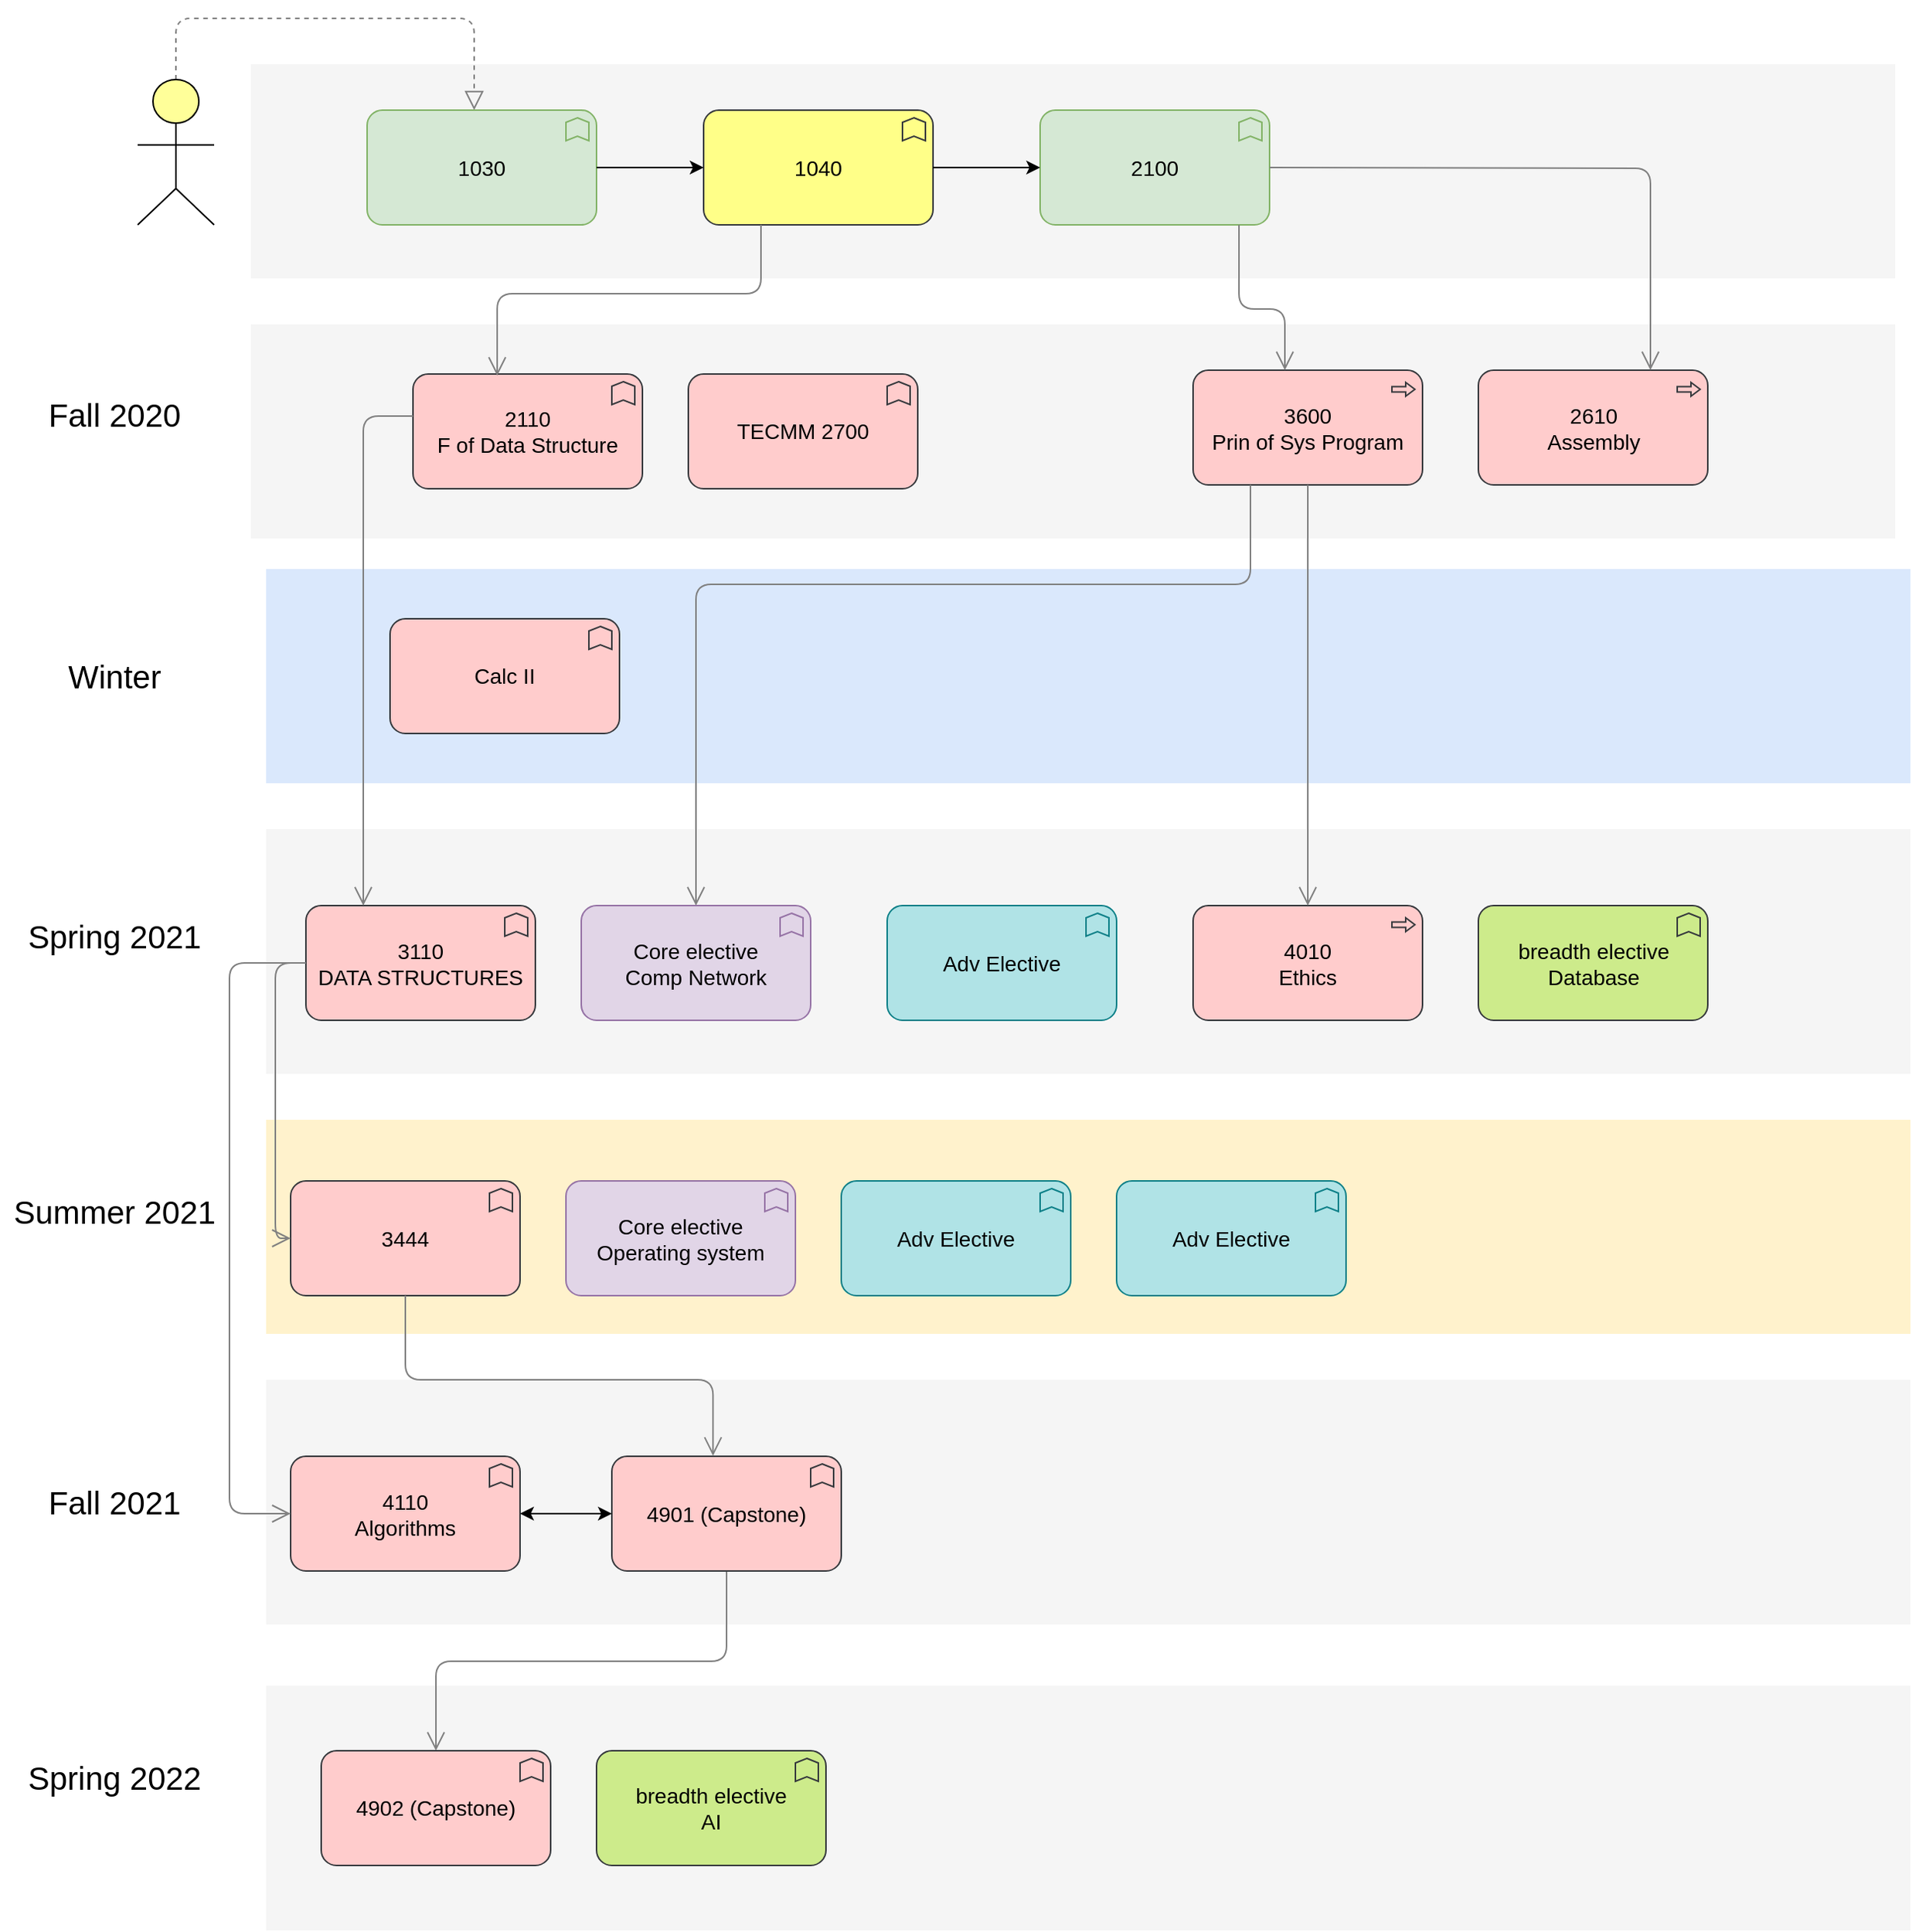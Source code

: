 <mxfile version="13.3.0" type="github">
  <diagram id="6I0OCvxSQrVGMHxT2VVA" name="Page-1">
    <mxGraphModel dx="1351" dy="1036" grid="1" gridSize="10" guides="1" tooltips="1" connect="1" arrows="1" fold="1" page="1" pageScale="1" pageWidth="850" pageHeight="1100" math="0" shadow="0">
      <root>
        <mxCell id="0" />
        <mxCell id="1" parent="0" />
        <mxCell id="nC1duATA6xiUtv2VN2Um-38" value="" style="whiteSpace=wrap;html=1;strokeColor=none;strokeWidth=1;fillColor=#dae8fc;fontSize=14;" parent="1" vertex="1">
          <mxGeometry x="194" y="490" width="1075" height="140" as="geometry" />
        </mxCell>
        <mxCell id="nC1duATA6xiUtv2VN2Um-36" value="" style="whiteSpace=wrap;html=1;strokeColor=none;strokeWidth=1;fillColor=#f5f5f5;fontSize=14;" parent="1" vertex="1">
          <mxGeometry x="194" y="1220" width="1075" height="160" as="geometry" />
        </mxCell>
        <mxCell id="nC1duATA6xiUtv2VN2Um-30" value="" style="whiteSpace=wrap;html=1;strokeColor=none;strokeWidth=1;fillColor=#FFF2CC;fontSize=14;fontColor=#ffffff;" parent="1" vertex="1">
          <mxGeometry x="194" y="850" width="1075" height="140" as="geometry" />
        </mxCell>
        <mxCell id="nC1duATA6xiUtv2VN2Um-2" value="" style="whiteSpace=wrap;html=1;strokeColor=none;strokeWidth=1;fillColor=#f5f5f5;fontSize=14;" parent="1" vertex="1">
          <mxGeometry x="184" y="160" width="1075" height="140" as="geometry" />
        </mxCell>
        <mxCell id="dKdSaXE48SgPbhcamS2K-31" value="" style="whiteSpace=wrap;html=1;strokeColor=none;strokeWidth=1;fillColor=#f5f5f5;fontSize=14;" parent="1" vertex="1">
          <mxGeometry x="194" y="660" width="1075" height="160" as="geometry" />
        </mxCell>
        <mxCell id="dKdSaXE48SgPbhcamS2K-32" value="" style="whiteSpace=wrap;html=1;strokeColor=none;strokeWidth=1;fillColor=#f5f5f5;fontSize=14;" parent="1" vertex="1">
          <mxGeometry x="184" y="330" width="1075" height="140" as="geometry" />
        </mxCell>
        <mxCell id="dKdSaXE48SgPbhcamS2K-54" value="2110&lt;br&gt;F of Data Structure" style="html=1;whiteSpace=wrap;fillColor=#ffcccc;shape=mxgraph.archimate3.application;appType=func;archiType=rounded;fontSize=14;strokeColor=#36393d;" parent="1" vertex="1">
          <mxGeometry x="290" y="362.5" width="150" height="75" as="geometry" />
        </mxCell>
        <mxCell id="dKdSaXE48SgPbhcamS2K-57" value="2610&lt;br&gt;Assembly" style="html=1;whiteSpace=wrap;fillColor=#ffcccc;shape=mxgraph.archimate3.application;appType=proc;archiType=rounded;fontSize=14;strokeColor=#36393d;" parent="1" vertex="1">
          <mxGeometry x="986.5" y="360" width="150" height="75" as="geometry" />
        </mxCell>
        <mxCell id="dKdSaXE48SgPbhcamS2K-61" style="edgeStyle=elbowEdgeStyle;rounded=1;elbow=vertical;html=1;dashed=1;startSize=10;endArrow=block;endFill=0;endSize=10;jettySize=auto;orthogonalLoop=1;strokeColor=#808080;fontSize=14;" parent="1" source="dKdSaXE48SgPbhcamS2K-62" target="nC1duATA6xiUtv2VN2Um-3" edge="1">
          <mxGeometry relative="1" as="geometry">
            <Array as="points">
              <mxPoint x="330" y="130" />
            </Array>
          </mxGeometry>
        </mxCell>
        <mxCell id="dKdSaXE48SgPbhcamS2K-62" value="" style="html=1;whiteSpace=wrap;fillColor=#ffff99;shape=mxgraph.archimate3.actor;fontSize=14;" parent="1" vertex="1">
          <mxGeometry x="110" y="170" width="50" height="95" as="geometry" />
        </mxCell>
        <mxCell id="nC1duATA6xiUtv2VN2Um-3" value="1030" style="html=1;whiteSpace=wrap;fillColor=#d5e8d4;shape=mxgraph.archimate3.application;appType=func;archiType=rounded;fontSize=14;strokeColor=#82b366;" parent="1" vertex="1">
          <mxGeometry x="260" y="190" width="150" height="75" as="geometry" />
        </mxCell>
        <mxCell id="nC1duATA6xiUtv2VN2Um-4" value="1040" style="html=1;whiteSpace=wrap;fillColor=#ffff88;shape=mxgraph.archimate3.application;appType=func;archiType=rounded;fontSize=14;strokeColor=#36393d;" parent="1" vertex="1">
          <mxGeometry x="480" y="190" width="150" height="75" as="geometry" />
        </mxCell>
        <mxCell id="nC1duATA6xiUtv2VN2Um-5" value="" style="endArrow=classic;html=1;exitX=1;exitY=0.5;exitDx=0;exitDy=0;exitPerimeter=0;entryX=0;entryY=0.5;entryDx=0;entryDy=0;entryPerimeter=0;" parent="1" source="nC1duATA6xiUtv2VN2Um-3" target="nC1duATA6xiUtv2VN2Um-4" edge="1">
          <mxGeometry width="50" height="50" relative="1" as="geometry">
            <mxPoint x="640" y="340" as="sourcePoint" />
            <mxPoint x="690" y="290" as="targetPoint" />
          </mxGeometry>
        </mxCell>
        <mxCell id="nC1duATA6xiUtv2VN2Um-6" value="2100" style="html=1;whiteSpace=wrap;fillColor=#d5e8d4;shape=mxgraph.archimate3.application;appType=func;archiType=rounded;fontSize=14;strokeColor=#82b366;" parent="1" vertex="1">
          <mxGeometry x="700" y="190" width="150" height="75" as="geometry" />
        </mxCell>
        <mxCell id="nC1duATA6xiUtv2VN2Um-8" value="" style="endArrow=classic;html=1;exitX=1;exitY=0.5;exitDx=0;exitDy=0;exitPerimeter=0;entryX=0;entryY=0.5;entryDx=0;entryDy=0;entryPerimeter=0;" parent="1" source="nC1duATA6xiUtv2VN2Um-4" target="nC1duATA6xiUtv2VN2Um-6" edge="1">
          <mxGeometry width="50" height="50" relative="1" as="geometry">
            <mxPoint x="640" y="340" as="sourcePoint" />
            <mxPoint x="690" y="290" as="targetPoint" />
          </mxGeometry>
        </mxCell>
        <mxCell id="nC1duATA6xiUtv2VN2Um-14" style="edgeStyle=elbowEdgeStyle;rounded=1;elbow=vertical;html=1;startSize=10;endArrow=open;endFill=0;endSize=10;jettySize=auto;orthogonalLoop=1;strokeColor=#808080;fontSize=14;entryX=0.367;entryY=0.015;exitX=0.25;exitY=1;exitPerimeter=0;entryDx=0;entryDy=0;entryPerimeter=0;exitDx=0;exitDy=0;" parent="1" source="nC1duATA6xiUtv2VN2Um-4" target="dKdSaXE48SgPbhcamS2K-54" edge="1">
          <mxGeometry relative="1" as="geometry">
            <Array as="points">
              <mxPoint x="365" y="310" />
            </Array>
            <mxPoint x="565.75" y="355.35" as="sourcePoint" />
            <mxPoint x="462.25" y="265" as="targetPoint" />
          </mxGeometry>
        </mxCell>
        <mxCell id="nC1duATA6xiUtv2VN2Um-15" style="edgeStyle=elbowEdgeStyle;rounded=1;elbow=vertical;html=1;startSize=10;endArrow=open;endFill=0;endSize=10;jettySize=auto;orthogonalLoop=1;strokeColor=#808080;fontSize=14;entryX=0.75;entryY=0;exitX=1;exitY=0.5;exitPerimeter=0;entryDx=0;entryDy=0;entryPerimeter=0;exitDx=0;exitDy=0;" parent="1" source="nC1duATA6xiUtv2VN2Um-6" target="dKdSaXE48SgPbhcamS2K-57" edge="1">
          <mxGeometry relative="1" as="geometry">
            <Array as="points">
              <mxPoint x="1000" y="228" />
            </Array>
            <mxPoint x="1072.5" y="310.35" as="sourcePoint" />
            <mxPoint x="969" y="220" as="targetPoint" />
          </mxGeometry>
        </mxCell>
        <mxCell id="nC1duATA6xiUtv2VN2Um-16" value="3110&lt;br&gt;DATA STRUCTURES" style="html=1;whiteSpace=wrap;fillColor=#ffcccc;shape=mxgraph.archimate3.application;appType=func;archiType=rounded;fontSize=14;strokeColor=#36393d;" parent="1" vertex="1">
          <mxGeometry x="220" y="710" width="150" height="75" as="geometry" />
        </mxCell>
        <mxCell id="nC1duATA6xiUtv2VN2Um-18" style="edgeStyle=elbowEdgeStyle;rounded=1;elbow=vertical;html=1;startSize=10;endArrow=open;endFill=0;endSize=10;jettySize=auto;orthogonalLoop=1;strokeColor=#808080;fontSize=14;entryX=0.25;entryY=0;entryDx=0;entryDy=0;entryPerimeter=0;" parent="1" target="nC1duATA6xiUtv2VN2Um-16" edge="1">
          <mxGeometry relative="1" as="geometry">
            <Array as="points">
              <mxPoint x="210" y="390" />
            </Array>
            <mxPoint x="290" y="390" as="sourcePoint" />
            <mxPoint x="240.0" y="531.125" as="targetPoint" />
          </mxGeometry>
        </mxCell>
        <mxCell id="nC1duATA6xiUtv2VN2Um-19" value="" style="whiteSpace=wrap;html=1;strokeColor=none;strokeWidth=1;fillColor=#f5f5f5;fontSize=14;" parent="1" vertex="1">
          <mxGeometry x="194" y="1020" width="1075" height="160" as="geometry" />
        </mxCell>
        <mxCell id="nC1duATA6xiUtv2VN2Um-20" value="3444" style="html=1;whiteSpace=wrap;fillColor=#ffcccc;shape=mxgraph.archimate3.application;appType=func;archiType=rounded;fontSize=14;strokeColor=#36393d;" parent="1" vertex="1">
          <mxGeometry x="210" y="890" width="150" height="75" as="geometry" />
        </mxCell>
        <mxCell id="nC1duATA6xiUtv2VN2Um-21" style="edgeStyle=elbowEdgeStyle;rounded=1;elbow=vertical;html=1;startSize=10;endArrow=open;endFill=0;endSize=10;jettySize=auto;orthogonalLoop=1;strokeColor=#808080;fontSize=14;entryX=0;entryY=0.5;entryDx=0;entryDy=0;entryPerimeter=0;exitX=0;exitY=0.5;exitDx=0;exitDy=0;exitPerimeter=0;" parent="1" source="nC1duATA6xiUtv2VN2Um-16" target="nC1duATA6xiUtv2VN2Um-20" edge="1">
          <mxGeometry relative="1" as="geometry">
            <Array as="points">
              <mxPoint x="200" y="600" />
            </Array>
            <mxPoint x="340.0" y="600" as="sourcePoint" />
            <mxPoint x="230.0" y="741.125" as="targetPoint" />
          </mxGeometry>
        </mxCell>
        <mxCell id="nC1duATA6xiUtv2VN2Um-22" value="3600&lt;br&gt;Prin of Sys Program" style="html=1;whiteSpace=wrap;fillColor=#ffcccc;shape=mxgraph.archimate3.application;appType=proc;archiType=rounded;fontSize=14;strokeColor=#36393d;" parent="1" vertex="1">
          <mxGeometry x="800" y="360" width="150" height="75" as="geometry" />
        </mxCell>
        <mxCell id="nC1duATA6xiUtv2VN2Um-23" style="edgeStyle=elbowEdgeStyle;rounded=1;elbow=vertical;html=1;startSize=10;endArrow=open;endFill=0;endSize=10;jettySize=auto;orthogonalLoop=1;strokeColor=#808080;fontSize=14;entryX=0.367;entryY=0.015;entryDx=0;entryDy=0;entryPerimeter=0;" parent="1" source="nC1duATA6xiUtv2VN2Um-6" edge="1">
          <mxGeometry relative="1" as="geometry">
            <Array as="points">
              <mxPoint x="830" y="320" />
            </Array>
            <mxPoint x="975.95" y="263.88" as="sourcePoint" />
            <mxPoint x="860" y="360.005" as="targetPoint" />
          </mxGeometry>
        </mxCell>
        <mxCell id="nC1duATA6xiUtv2VN2Um-24" value="4010&lt;br&gt;Ethics" style="html=1;whiteSpace=wrap;fillColor=#ffcccc;shape=mxgraph.archimate3.application;appType=proc;archiType=rounded;fontSize=14;strokeColor=#36393d;" parent="1" vertex="1">
          <mxGeometry x="800" y="710" width="150" height="75" as="geometry" />
        </mxCell>
        <mxCell id="nC1duATA6xiUtv2VN2Um-25" style="edgeStyle=elbowEdgeStyle;rounded=1;elbow=vertical;html=1;startSize=10;endArrow=open;endFill=0;endSize=10;jettySize=auto;orthogonalLoop=1;strokeColor=#808080;fontSize=14;entryX=0.5;entryY=0;entryDx=0;entryDy=0;entryPerimeter=0;exitX=0.5;exitY=1;exitDx=0;exitDy=0;exitPerimeter=0;" parent="1" source="nC1duATA6xiUtv2VN2Um-22" target="nC1duATA6xiUtv2VN2Um-24" edge="1">
          <mxGeometry relative="1" as="geometry">
            <Array as="points">
              <mxPoint x="900" y="490" />
            </Array>
            <mxPoint x="830" y="435" as="sourcePoint" />
            <mxPoint x="860" y="530.005" as="targetPoint" />
          </mxGeometry>
        </mxCell>
        <mxCell id="nC1duATA6xiUtv2VN2Um-27" style="edgeStyle=elbowEdgeStyle;rounded=1;elbow=vertical;html=1;startSize=10;endArrow=open;endFill=0;endSize=10;jettySize=auto;orthogonalLoop=1;strokeColor=#808080;fontSize=14;entryX=0.5;entryY=0;entryDx=0;entryDy=0;entryPerimeter=0;exitX=0.5;exitY=1;exitDx=0;exitDy=0;exitPerimeter=0;" parent="1" source="nC1duATA6xiUtv2VN2Um-55" edge="1">
          <mxGeometry relative="1" as="geometry">
            <Array as="points" />
            <mxPoint x="430" y="1200" as="sourcePoint" />
            <mxPoint x="305" y="1262.5" as="targetPoint" />
          </mxGeometry>
        </mxCell>
        <mxCell id="nC1duATA6xiUtv2VN2Um-28" value="&lt;font style=&quot;font-size: 21px&quot;&gt;Fall 2020&lt;/font&gt;" style="text;html=1;strokeColor=none;fillColor=none;align=center;verticalAlign=middle;whiteSpace=wrap;rounded=0;opacity=50;" parent="1" vertex="1">
          <mxGeometry x="20" y="369" width="150" height="40" as="geometry" />
        </mxCell>
        <mxCell id="nC1duATA6xiUtv2VN2Um-31" value="&lt;font style=&quot;font-size: 21px&quot;&gt;Winter&lt;/font&gt;" style="text;html=1;strokeColor=none;fillColor=none;align=center;verticalAlign=middle;whiteSpace=wrap;rounded=0;opacity=50;" parent="1" vertex="1">
          <mxGeometry x="20" y="540" width="150" height="40" as="geometry" />
        </mxCell>
        <mxCell id="nC1duATA6xiUtv2VN2Um-32" value="TECMM 2700" style="html=1;whiteSpace=wrap;fillColor=#ffcccc;shape=mxgraph.archimate3.application;appType=func;archiType=rounded;fontSize=14;strokeColor=#36393d;" parent="1" vertex="1">
          <mxGeometry x="470" y="362.5" width="150" height="75" as="geometry" />
        </mxCell>
        <mxCell id="nC1duATA6xiUtv2VN2Um-33" value="&lt;font style=&quot;font-size: 21px&quot;&gt;Spring 2021&lt;/font&gt;" style="text;html=1;strokeColor=none;fillColor=none;align=center;verticalAlign=middle;whiteSpace=wrap;rounded=0;opacity=50;" parent="1" vertex="1">
          <mxGeometry x="20" y="710" width="150" height="40" as="geometry" />
        </mxCell>
        <mxCell id="nC1duATA6xiUtv2VN2Um-34" value="&lt;font style=&quot;font-size: 21px&quot;&gt;Summer 2021&lt;/font&gt;" style="text;html=1;strokeColor=none;fillColor=none;align=center;verticalAlign=middle;whiteSpace=wrap;rounded=0;opacity=50;" parent="1" vertex="1">
          <mxGeometry x="20" y="890" width="150" height="40" as="geometry" />
        </mxCell>
        <mxCell id="nC1duATA6xiUtv2VN2Um-35" value="&lt;font style=&quot;font-size: 21px&quot;&gt;Fall 2021&lt;/font&gt;" style="text;html=1;strokeColor=none;fillColor=none;align=center;verticalAlign=middle;whiteSpace=wrap;rounded=0;opacity=50;" parent="1" vertex="1">
          <mxGeometry x="20" y="1080" width="150" height="40" as="geometry" />
        </mxCell>
        <mxCell id="nC1duATA6xiUtv2VN2Um-37" value="&lt;font style=&quot;font-size: 21px&quot;&gt;Spring 2022&lt;/font&gt;" style="text;html=1;strokeColor=none;fillColor=none;align=center;verticalAlign=middle;whiteSpace=wrap;rounded=0;opacity=50;" parent="1" vertex="1">
          <mxGeometry x="20" y="1260" width="150" height="40" as="geometry" />
        </mxCell>
        <mxCell id="nC1duATA6xiUtv2VN2Um-39" value="Core elective&lt;br&gt;Comp Network" style="html=1;whiteSpace=wrap;fillColor=#e1d5e7;shape=mxgraph.archimate3.application;appType=func;archiType=rounded;fontSize=14;strokeColor=#9673a6;" parent="1" vertex="1">
          <mxGeometry x="400" y="710" width="150" height="75" as="geometry" />
        </mxCell>
        <mxCell id="nC1duATA6xiUtv2VN2Um-40" value="Adv Elective" style="html=1;whiteSpace=wrap;fillColor=#b0e3e6;shape=mxgraph.archimate3.application;appType=func;archiType=rounded;fontSize=14;strokeColor=#0e8088;" parent="1" vertex="1">
          <mxGeometry x="600" y="710" width="150" height="75" as="geometry" />
        </mxCell>
        <mxCell id="nC1duATA6xiUtv2VN2Um-42" value="Calc II" style="html=1;whiteSpace=wrap;fillColor=#ffcccc;shape=mxgraph.archimate3.application;appType=func;archiType=rounded;fontSize=14;strokeColor=#36393d;" parent="1" vertex="1">
          <mxGeometry x="275" y="522.5" width="150" height="75" as="geometry" />
        </mxCell>
        <mxCell id="nC1duATA6xiUtv2VN2Um-45" value="4110&lt;br&gt;Algorithms" style="html=1;whiteSpace=wrap;fillColor=#ffcccc;shape=mxgraph.archimate3.application;appType=func;archiType=rounded;fontSize=14;strokeColor=#36393d;" parent="1" vertex="1">
          <mxGeometry x="210" y="1070" width="150" height="75" as="geometry" />
        </mxCell>
        <mxCell id="nC1duATA6xiUtv2VN2Um-46" style="edgeStyle=elbowEdgeStyle;rounded=1;elbow=horizontal;html=1;startSize=10;endArrow=open;endFill=0;endSize=10;jettySize=auto;orthogonalLoop=1;strokeColor=#808080;fontSize=14;entryX=0;entryY=0.5;entryDx=0;entryDy=0;entryPerimeter=0;exitX=0;exitY=0.5;exitDx=0;exitDy=0;exitPerimeter=0;" parent="1" source="nC1duATA6xiUtv2VN2Um-16" target="nC1duATA6xiUtv2VN2Um-45" edge="1">
          <mxGeometry relative="1" as="geometry">
            <Array as="points">
              <mxPoint x="170" y="940" />
            </Array>
            <mxPoint x="210" y="750" as="sourcePoint" />
            <mxPoint x="220.0" y="937.5" as="targetPoint" />
          </mxGeometry>
        </mxCell>
        <mxCell id="nC1duATA6xiUtv2VN2Um-49" value="Core elective&lt;br&gt;Operating system" style="html=1;whiteSpace=wrap;fillColor=#e1d5e7;shape=mxgraph.archimate3.application;appType=func;archiType=rounded;fontSize=14;strokeColor=#9673a6;" parent="1" vertex="1">
          <mxGeometry x="390" y="890" width="150" height="75" as="geometry" />
        </mxCell>
        <mxCell id="nC1duATA6xiUtv2VN2Um-50" value="breadth elective&lt;br&gt;Database" style="html=1;whiteSpace=wrap;shape=mxgraph.archimate3.application;appType=func;archiType=rounded;fontSize=14;fillColor=#cdeb8b;strokeColor=#36393d;" parent="1" vertex="1">
          <mxGeometry x="986.5" y="710" width="150" height="75" as="geometry" />
        </mxCell>
        <mxCell id="nC1duATA6xiUtv2VN2Um-51" value="breadth elective&lt;br&gt;AI" style="html=1;whiteSpace=wrap;fillColor=#cdeb8b;shape=mxgraph.archimate3.application;appType=func;archiType=rounded;fontSize=14;strokeColor=#36393d;" parent="1" vertex="1">
          <mxGeometry x="410" y="1262.5" width="150" height="75" as="geometry" />
        </mxCell>
        <mxCell id="nC1duATA6xiUtv2VN2Um-52" value="Adv Elective" style="html=1;whiteSpace=wrap;fillColor=#b0e3e6;shape=mxgraph.archimate3.application;appType=func;archiType=rounded;fontSize=14;strokeColor=#0e8088;" parent="1" vertex="1">
          <mxGeometry x="570" y="890" width="150" height="75" as="geometry" />
        </mxCell>
        <mxCell id="nC1duATA6xiUtv2VN2Um-53" value="Adv Elective" style="html=1;whiteSpace=wrap;fillColor=#b0e3e6;shape=mxgraph.archimate3.application;appType=func;archiType=rounded;fontSize=14;strokeColor=#0e8088;" parent="1" vertex="1">
          <mxGeometry x="750" y="890" width="150" height="75" as="geometry" />
        </mxCell>
        <mxCell id="nC1duATA6xiUtv2VN2Um-55" value="4901 (Capstone)" style="html=1;whiteSpace=wrap;fillColor=#ffcccc;shape=mxgraph.archimate3.application;appType=func;archiType=rounded;fontSize=14;strokeColor=#36393d;" parent="1" vertex="1">
          <mxGeometry x="420" y="1070" width="150" height="75" as="geometry" />
        </mxCell>
        <mxCell id="nC1duATA6xiUtv2VN2Um-56" style="edgeStyle=elbowEdgeStyle;rounded=1;elbow=vertical;html=1;startSize=10;endArrow=open;endFill=0;endSize=10;jettySize=auto;orthogonalLoop=1;strokeColor=#808080;fontSize=14;entryX=0.441;entryY=-0.004;entryDx=0;entryDy=0;entryPerimeter=0;exitX=0.5;exitY=1;exitDx=0;exitDy=0;exitPerimeter=0;" parent="1" source="nC1duATA6xiUtv2VN2Um-20" target="nC1duATA6xiUtv2VN2Um-55" edge="1">
          <mxGeometry relative="1" as="geometry">
            <Array as="points">
              <mxPoint x="330" y="1020" />
            </Array>
            <mxPoint x="230" y="757.5" as="sourcePoint" />
            <mxPoint x="220" y="937.5" as="targetPoint" />
          </mxGeometry>
        </mxCell>
        <mxCell id="nC1duATA6xiUtv2VN2Um-60" value="" style="endArrow=classic;startArrow=classic;html=1;exitX=1;exitY=0.5;exitDx=0;exitDy=0;exitPerimeter=0;entryX=0;entryY=0.5;entryDx=0;entryDy=0;entryPerimeter=0;" parent="1" source="nC1duATA6xiUtv2VN2Um-45" target="nC1duATA6xiUtv2VN2Um-55" edge="1">
          <mxGeometry width="50" height="50" relative="1" as="geometry">
            <mxPoint x="580" y="940" as="sourcePoint" />
            <mxPoint x="630" y="890" as="targetPoint" />
          </mxGeometry>
        </mxCell>
        <mxCell id="nC1duATA6xiUtv2VN2Um-64" style="edgeStyle=elbowEdgeStyle;rounded=1;elbow=vertical;html=1;startSize=10;endArrow=open;endFill=0;endSize=10;jettySize=auto;orthogonalLoop=1;strokeColor=#808080;fontSize=14;entryX=0.5;entryY=0;entryDx=0;entryDy=0;entryPerimeter=0;exitX=0.25;exitY=1;exitDx=0;exitDy=0;exitPerimeter=0;" parent="1" source="nC1duATA6xiUtv2VN2Um-22" target="nC1duATA6xiUtv2VN2Um-39" edge="1">
          <mxGeometry relative="1" as="geometry">
            <Array as="points">
              <mxPoint x="910" y="500" />
            </Array>
            <mxPoint x="885" y="445.0" as="sourcePoint" />
            <mxPoint x="885" y="720.0" as="targetPoint" />
          </mxGeometry>
        </mxCell>
        <mxCell id="nC1duATA6xiUtv2VN2Um-65" value="4902 (Capstone)" style="html=1;whiteSpace=wrap;fillColor=#ffcccc;shape=mxgraph.archimate3.application;appType=func;archiType=rounded;fontSize=14;strokeColor=#36393d;" parent="1" vertex="1">
          <mxGeometry x="230" y="1262.5" width="150" height="75" as="geometry" />
        </mxCell>
      </root>
    </mxGraphModel>
  </diagram>
</mxfile>
